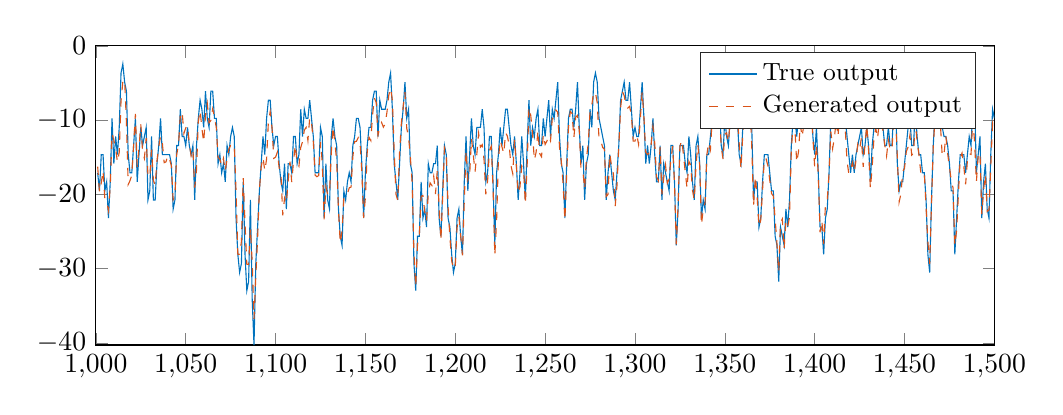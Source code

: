 % This file was created by matlab2tikz.
% Minimal pgfplots version: 1.3
%
\definecolor{mycolor1}{rgb}{0.0,0.447,0.741}%
\definecolor{mycolor2}{rgb}{0.85,0.325,0.098}%
%
\begin{tikzpicture}

\begin{axis}[%
width=11.411cm,
height=3.8cm,
at={(0cm,0cm)},
scale only axis,
xmin=1000,
xmax=1500,
ymin=-40.283,
ymax=0,
legend style={legend cell align=left,align=left,draw=white!15!black,font=\small}
]
\addplot [color=mycolor1,solid]
  table[row sep=crcr]{%
1001	-17.09\\
1002	-19.531\\
1003	-14.648\\
1004	-14.648\\
1005	-19.531\\
1006	-18.311\\
1007	-23.193\\
1008	-18.311\\
1009	-9.766\\
1010	-15.869\\
1011	-12.207\\
1012	-14.648\\
1013	-10.986\\
1014	-3.662\\
1015	-2.441\\
1016	-4.883\\
1017	-6.104\\
1018	-14.648\\
1019	-17.09\\
1020	-17.09\\
1021	-13.428\\
1022	-9.766\\
1023	-18.311\\
1024	-14.648\\
1025	-10.986\\
1026	-13.428\\
1027	-12.207\\
1028	-10.986\\
1029	-20.752\\
1030	-19.531\\
1031	-12.207\\
1032	-20.752\\
1033	-20.752\\
1034	-15.869\\
1035	-13.428\\
1036	-9.766\\
1037	-14.648\\
1038	-14.648\\
1039	-14.648\\
1040	-14.648\\
1041	-14.648\\
1042	-15.869\\
1043	-21.973\\
1044	-20.752\\
1045	-13.428\\
1046	-13.428\\
1047	-8.545\\
1048	-12.207\\
1049	-12.207\\
1050	-13.428\\
1051	-10.986\\
1052	-13.428\\
1053	-14.648\\
1054	-13.428\\
1055	-20.752\\
1056	-13.428\\
1057	-9.766\\
1058	-7.324\\
1059	-8.545\\
1060	-10.986\\
1061	-6.104\\
1062	-9.766\\
1063	-10.986\\
1064	-6.104\\
1065	-6.104\\
1066	-9.766\\
1067	-9.766\\
1068	-15.869\\
1069	-14.648\\
1070	-17.09\\
1071	-15.869\\
1072	-18.311\\
1073	-13.428\\
1074	-14.648\\
1075	-12.207\\
1076	-10.986\\
1077	-12.207\\
1078	-23.193\\
1079	-28.076\\
1080	-30.518\\
1081	-29.297\\
1082	-18.311\\
1083	-28.076\\
1084	-32.959\\
1085	-31.738\\
1086	-20.752\\
1087	-34.18\\
1088	-40.283\\
1089	-29.297\\
1090	-24.414\\
1091	-19.531\\
1092	-15.869\\
1093	-12.207\\
1094	-14.648\\
1095	-9.766\\
1096	-7.324\\
1097	-7.324\\
1098	-10.986\\
1099	-13.428\\
1100	-12.207\\
1101	-12.207\\
1102	-15.869\\
1103	-18.311\\
1104	-19.531\\
1105	-15.869\\
1106	-21.973\\
1107	-15.869\\
1108	-15.869\\
1109	-17.09\\
1110	-12.207\\
1111	-12.207\\
1112	-15.869\\
1113	-14.648\\
1114	-8.545\\
1115	-12.207\\
1116	-8.545\\
1117	-9.766\\
1118	-9.766\\
1119	-7.324\\
1120	-9.766\\
1121	-12.207\\
1122	-17.09\\
1123	-17.09\\
1124	-17.09\\
1125	-10.986\\
1126	-12.207\\
1127	-23.193\\
1128	-15.869\\
1129	-20.752\\
1130	-21.973\\
1131	-12.207\\
1132	-9.766\\
1133	-12.207\\
1134	-13.428\\
1135	-21.973\\
1136	-25.635\\
1137	-26.855\\
1138	-19.531\\
1139	-20.752\\
1140	-18.311\\
1141	-17.09\\
1142	-18.311\\
1143	-13.428\\
1144	-12.207\\
1145	-9.766\\
1146	-9.766\\
1147	-10.986\\
1148	-15.869\\
1149	-23.193\\
1150	-17.09\\
1151	-13.428\\
1152	-10.986\\
1153	-10.986\\
1154	-7.324\\
1155	-6.104\\
1156	-6.104\\
1157	-12.207\\
1158	-7.324\\
1159	-8.545\\
1160	-8.545\\
1161	-8.545\\
1162	-7.324\\
1163	-4.883\\
1164	-3.662\\
1165	-8.545\\
1166	-15.869\\
1167	-18.311\\
1168	-20.752\\
1169	-15.869\\
1170	-10.986\\
1171	-8.545\\
1172	-4.883\\
1173	-9.766\\
1174	-8.545\\
1175	-15.869\\
1176	-17.09\\
1177	-29.297\\
1178	-32.959\\
1179	-25.635\\
1180	-25.635\\
1181	-18.311\\
1182	-23.193\\
1183	-21.973\\
1184	-24.414\\
1185	-15.869\\
1186	-17.09\\
1187	-17.09\\
1188	-15.869\\
1189	-15.869\\
1190	-13.428\\
1191	-23.193\\
1192	-25.635\\
1193	-19.531\\
1194	-13.428\\
1195	-14.648\\
1196	-23.193\\
1197	-24.414\\
1198	-28.076\\
1199	-30.518\\
1200	-29.297\\
1201	-23.193\\
1202	-21.973\\
1203	-25.635\\
1204	-28.076\\
1205	-18.311\\
1206	-12.207\\
1207	-19.531\\
1208	-14.648\\
1209	-9.766\\
1210	-13.428\\
1211	-14.648\\
1212	-10.986\\
1213	-10.986\\
1214	-10.986\\
1215	-8.545\\
1216	-10.986\\
1217	-18.311\\
1218	-17.09\\
1219	-12.207\\
1220	-12.207\\
1221	-18.311\\
1222	-26.855\\
1223	-17.09\\
1224	-14.648\\
1225	-10.986\\
1226	-13.428\\
1227	-10.986\\
1228	-8.545\\
1229	-8.545\\
1230	-10.986\\
1231	-13.428\\
1232	-14.648\\
1233	-12.207\\
1234	-15.869\\
1235	-20.752\\
1236	-17.09\\
1237	-12.207\\
1238	-15.869\\
1239	-20.752\\
1240	-13.428\\
1241	-7.324\\
1242	-13.428\\
1243	-10.986\\
1244	-12.207\\
1245	-9.766\\
1246	-8.545\\
1247	-13.428\\
1248	-13.428\\
1249	-9.766\\
1250	-12.207\\
1251	-9.766\\
1252	-7.324\\
1253	-12.207\\
1254	-8.545\\
1255	-9.766\\
1256	-7.324\\
1257	-4.883\\
1258	-12.207\\
1259	-15.869\\
1260	-17.09\\
1261	-23.193\\
1262	-15.869\\
1263	-9.766\\
1264	-8.545\\
1265	-8.545\\
1266	-10.986\\
1267	-8.545\\
1268	-4.883\\
1269	-10.986\\
1270	-15.869\\
1271	-13.428\\
1272	-20.752\\
1273	-15.869\\
1274	-14.648\\
1275	-8.545\\
1276	-10.986\\
1277	-4.883\\
1278	-3.662\\
1279	-4.883\\
1280	-9.766\\
1281	-10.986\\
1282	-12.207\\
1283	-13.428\\
1284	-20.752\\
1285	-17.09\\
1286	-14.648\\
1287	-17.09\\
1288	-19.531\\
1289	-20.752\\
1290	-17.09\\
1291	-13.428\\
1292	-7.324\\
1293	-6.104\\
1294	-4.883\\
1295	-7.324\\
1296	-7.324\\
1297	-4.883\\
1298	-8.545\\
1299	-12.207\\
1300	-10.986\\
1301	-12.207\\
1302	-12.207\\
1303	-8.545\\
1304	-4.883\\
1305	-9.766\\
1306	-15.869\\
1307	-13.428\\
1308	-15.869\\
1309	-13.428\\
1310	-9.766\\
1311	-14.648\\
1312	-18.311\\
1313	-18.311\\
1314	-13.428\\
1315	-20.752\\
1316	-15.869\\
1317	-17.09\\
1318	-18.311\\
1319	-19.531\\
1320	-13.428\\
1321	-13.428\\
1322	-18.311\\
1323	-26.855\\
1324	-21.973\\
1325	-13.428\\
1326	-13.428\\
1327	-13.428\\
1328	-15.869\\
1329	-17.09\\
1330	-12.207\\
1331	-14.648\\
1332	-18.311\\
1333	-20.752\\
1334	-13.428\\
1335	-12.207\\
1336	-15.869\\
1337	-23.193\\
1338	-20.752\\
1339	-21.973\\
1340	-14.648\\
1341	-14.648\\
1342	-12.207\\
1343	-9.766\\
1344	-4.883\\
1345	-3.662\\
1346	-3.662\\
1347	-7.324\\
1348	-13.428\\
1349	-14.648\\
1350	-9.766\\
1351	-12.207\\
1352	-13.428\\
1353	-9.766\\
1354	-8.545\\
1355	-8.545\\
1356	-6.104\\
1357	-9.766\\
1358	-14.648\\
1359	-15.869\\
1360	-10.986\\
1361	-8.545\\
1362	-8.545\\
1363	-8.545\\
1364	-7.324\\
1365	-10.986\\
1366	-20.752\\
1367	-18.311\\
1368	-18.311\\
1369	-24.414\\
1370	-23.193\\
1371	-18.311\\
1372	-14.648\\
1373	-14.648\\
1374	-14.648\\
1375	-17.09\\
1376	-19.531\\
1377	-19.531\\
1378	-25.635\\
1379	-26.855\\
1380	-31.738\\
1381	-24.414\\
1382	-25.635\\
1383	-26.855\\
1384	-21.973\\
1385	-24.414\\
1386	-20.752\\
1387	-13.428\\
1388	-9.766\\
1389	-9.766\\
1390	-12.207\\
1391	-9.766\\
1392	-7.324\\
1393	-10.986\\
1394	-8.545\\
1395	-6.104\\
1396	-7.324\\
1397	-9.766\\
1398	-6.104\\
1399	-12.207\\
1400	-14.648\\
1401	-10.986\\
1402	-17.09\\
1403	-24.414\\
1404	-24.414\\
1405	-28.076\\
1406	-23.193\\
1407	-21.973\\
1408	-17.09\\
1409	-9.766\\
1410	-10.986\\
1411	-10.986\\
1412	-7.324\\
1413	-10.986\\
1414	-9.766\\
1415	-2.441\\
1416	-6.104\\
1417	-9.766\\
1418	-12.207\\
1419	-14.648\\
1420	-17.09\\
1421	-14.648\\
1422	-17.09\\
1423	-14.648\\
1424	-13.428\\
1425	-12.207\\
1426	-10.986\\
1427	-14.648\\
1428	-13.428\\
1429	-10.986\\
1430	-13.428\\
1431	-18.311\\
1432	-13.428\\
1433	-10.986\\
1434	-10.986\\
1435	-10.986\\
1436	-8.545\\
1437	-7.324\\
1438	-10.986\\
1439	-13.428\\
1440	-13.428\\
1441	-10.986\\
1442	-13.428\\
1443	-13.428\\
1444	-8.545\\
1445	-7.324\\
1446	-15.869\\
1447	-19.531\\
1448	-18.311\\
1449	-18.311\\
1450	-15.869\\
1451	-13.428\\
1452	-10.986\\
1453	-9.766\\
1454	-13.428\\
1455	-13.428\\
1456	-8.545\\
1457	-12.207\\
1458	-14.648\\
1459	-14.648\\
1460	-17.09\\
1461	-17.09\\
1462	-20.752\\
1463	-28.076\\
1464	-30.518\\
1465	-20.752\\
1466	-13.428\\
1467	-8.545\\
1468	-6.104\\
1469	-8.545\\
1470	-7.324\\
1471	-10.986\\
1472	-12.207\\
1473	-12.207\\
1474	-13.428\\
1475	-15.869\\
1476	-19.531\\
1477	-19.531\\
1478	-28.076\\
1479	-23.193\\
1480	-18.311\\
1481	-14.648\\
1482	-14.648\\
1483	-14.648\\
1484	-17.09\\
1485	-14.648\\
1486	-12.207\\
1487	-13.428\\
1488	-8.545\\
1489	-7.324\\
1490	-17.09\\
1491	-14.648\\
1492	-12.207\\
1493	-23.193\\
1494	-18.311\\
1495	-15.869\\
1496	-21.973\\
1497	-23.193\\
1498	-14.648\\
1499	-8.545\\
1500	-9.766\\
};
\addlegendentry{True output};

\addplot [color=mycolor2,dashed]
  table[row sep=crcr]{%
1001	-16.254\\
1002	-19.678\\
1003	-18.469\\
1004	-16.808\\
1005	-20.696\\
1006	-20.923\\
1007	-22.158\\
1008	-18.952\\
1009	-11.852\\
1010	-12.709\\
1011	-13.817\\
1012	-15.668\\
1013	-14.338\\
1014	-7.444\\
1015	-4.841\\
1016	-4.545\\
1017	-10.28\\
1018	-18.665\\
1019	-18.155\\
1020	-17.419\\
1021	-13.425\\
1022	-9.178\\
1023	-16.282\\
1024	-13.757\\
1025	-10.58\\
1026	-14.26\\
1027	-15.154\\
1028	-12.417\\
1029	-17.532\\
1030	-17.733\\
1031	-13.993\\
1032	-18.098\\
1033	-18.788\\
1034	-15.498\\
1035	-13.56\\
1036	-12.179\\
1037	-13.105\\
1038	-15.729\\
1039	-15.632\\
1040	-14.776\\
1041	-15.28\\
1042	-16.126\\
1043	-20.729\\
1044	-20.184\\
1045	-14.595\\
1046	-13.292\\
1047	-9.398\\
1048	-8.854\\
1049	-11.798\\
1050	-11.047\\
1051	-10.757\\
1052	-13.199\\
1053	-14.795\\
1054	-13.936\\
1055	-19.083\\
1056	-16.725\\
1057	-10.228\\
1058	-8.694\\
1059	-11.102\\
1060	-12.987\\
1061	-9.349\\
1062	-7.736\\
1063	-10.374\\
1064	-10.045\\
1065	-8.488\\
1066	-9.631\\
1067	-10.979\\
1068	-15.019\\
1069	-15.28\\
1070	-16.102\\
1071	-15.15\\
1072	-16.888\\
1073	-15.224\\
1074	-13.914\\
1075	-13.404\\
1076	-13.39\\
1077	-13.224\\
1078	-19.448\\
1079	-28.091\\
1080	-28.05\\
1081	-26.34\\
1082	-17.801\\
1083	-23.906\\
1084	-29.419\\
1085	-29.43\\
1086	-24.533\\
1087	-29.105\\
1088	-36.757\\
1089	-31.042\\
1090	-25.957\\
1091	-19.399\\
1092	-16.32\\
1093	-14.997\\
1094	-16.828\\
1095	-15.246\\
1096	-10.224\\
1097	-8.874\\
1098	-10.963\\
1099	-15.154\\
1100	-14.994\\
1101	-14.316\\
1102	-16.475\\
1103	-17.224\\
1104	-22.815\\
1105	-20.491\\
1106	-21.185\\
1107	-18.217\\
1108	-15.583\\
1109	-18.355\\
1110	-15.501\\
1111	-13.358\\
1112	-15.83\\
1113	-16.228\\
1114	-13.686\\
1115	-12.904\\
1116	-11.362\\
1117	-10.978\\
1118	-12.744\\
1119	-9.681\\
1120	-10.305\\
1121	-12.9\\
1122	-17.42\\
1123	-17.619\\
1124	-17.469\\
1125	-12.932\\
1126	-15.764\\
1127	-23.362\\
1128	-18.965\\
1129	-20.013\\
1130	-20.048\\
1131	-14.437\\
1132	-10.874\\
1133	-13.082\\
1134	-15.473\\
1135	-22.178\\
1136	-26.587\\
1137	-24.876\\
1138	-20.508\\
1139	-19.968\\
1140	-19.942\\
1141	-19.119\\
1142	-19.01\\
1143	-14.94\\
1144	-12.899\\
1145	-12.855\\
1146	-12.378\\
1147	-13.002\\
1148	-17.002\\
1149	-23.167\\
1150	-20.395\\
1151	-14.335\\
1152	-12.31\\
1153	-12.758\\
1154	-9.219\\
1155	-7.035\\
1156	-7.637\\
1157	-12.032\\
1158	-11.024\\
1159	-10.326\\
1160	-10.952\\
1161	-10.495\\
1162	-8.898\\
1163	-6.663\\
1164	-5.698\\
1165	-7.319\\
1166	-14.118\\
1167	-19.986\\
1168	-20.817\\
1169	-14.31\\
1170	-10.434\\
1171	-8.17\\
1172	-6.246\\
1173	-11.107\\
1174	-12.288\\
1175	-14.926\\
1176	-18.369\\
1177	-27.851\\
1178	-32.457\\
1179	-26.715\\
1180	-25.53\\
1181	-20.259\\
1182	-20.158\\
1183	-22.387\\
1184	-23.583\\
1185	-19.95\\
1186	-18.451\\
1187	-18.804\\
1188	-17.55\\
1189	-19.945\\
1190	-16.721\\
1191	-21.642\\
1192	-26.22\\
1193	-20.235\\
1194	-13.733\\
1195	-14.387\\
1196	-21.705\\
1197	-25.74\\
1198	-28.932\\
1199	-30.081\\
1200	-29.738\\
1201	-24.46\\
1202	-22.966\\
1203	-25.504\\
1204	-28.197\\
1205	-21.05\\
1206	-14.073\\
1207	-18.1\\
1208	-17.453\\
1209	-12.513\\
1210	-14.604\\
1211	-16.968\\
1212	-14.559\\
1213	-11.789\\
1214	-13.631\\
1215	-13.312\\
1216	-15.328\\
1217	-20.003\\
1218	-18.171\\
1219	-14.127\\
1220	-13.527\\
1221	-18.882\\
1222	-28.261\\
1223	-23.592\\
1224	-15.299\\
1225	-12.692\\
1226	-13.612\\
1227	-14.522\\
1228	-11.706\\
1229	-12.158\\
1230	-13.409\\
1231	-16.141\\
1232	-17.223\\
1233	-12.612\\
1234	-16.224\\
1235	-19.85\\
1236	-18.972\\
1237	-16.161\\
1238	-16.611\\
1239	-21.327\\
1240	-16.067\\
1241	-8.279\\
1242	-9.365\\
1243	-11.76\\
1244	-15.397\\
1245	-14.312\\
1246	-11.408\\
1247	-14.527\\
1248	-14.939\\
1249	-11.938\\
1250	-13.274\\
1251	-12.828\\
1252	-12.137\\
1253	-12.8\\
1254	-9.754\\
1255	-9.782\\
1256	-8.658\\
1257	-8.927\\
1258	-13.638\\
1259	-15.537\\
1260	-18.567\\
1261	-23.502\\
1262	-17.302\\
1263	-10.977\\
1264	-8.851\\
1265	-9.104\\
1266	-12.375\\
1267	-9.62\\
1268	-9.362\\
1269	-11.439\\
1270	-16.792\\
1271	-16.855\\
1272	-19.279\\
1273	-15.118\\
1274	-13.144\\
1275	-8.767\\
1276	-7.953\\
1277	-6.248\\
1278	-6.305\\
1279	-7.657\\
1280	-12.555\\
1281	-12.764\\
1282	-13.67\\
1283	-13.927\\
1284	-20.278\\
1285	-20.004\\
1286	-14.499\\
1287	-16.277\\
1288	-17.247\\
1289	-21.579\\
1290	-18.787\\
1291	-13.585\\
1292	-8.387\\
1293	-6.138\\
1294	-6.726\\
1295	-8.009\\
1296	-8.377\\
1297	-8.155\\
1298	-9.274\\
1299	-12.827\\
1300	-12.827\\
1301	-11.987\\
1302	-13.26\\
1303	-9.799\\
1304	-6.185\\
1305	-9.675\\
1306	-14.321\\
1307	-14.644\\
1308	-14.37\\
1309	-13.257\\
1310	-10.823\\
1311	-13.078\\
1312	-17.601\\
1313	-18.138\\
1314	-13.608\\
1315	-19.985\\
1316	-17.779\\
1317	-16.042\\
1318	-18.495\\
1319	-17.958\\
1320	-15.25\\
1321	-13.502\\
1322	-18.573\\
1323	-26.735\\
1324	-21.44\\
1325	-13.566\\
1326	-12.695\\
1327	-14.681\\
1328	-17.068\\
1329	-19.205\\
1330	-15.559\\
1331	-16.045\\
1332	-19.423\\
1333	-20.779\\
1334	-15.937\\
1335	-13.322\\
1336	-16.012\\
1337	-24.114\\
1338	-21.983\\
1339	-21.131\\
1340	-14.68\\
1341	-13.001\\
1342	-13.971\\
1343	-9.674\\
1344	-7.416\\
1345	-5.93\\
1346	-5.455\\
1347	-9.287\\
1348	-13.551\\
1349	-15.252\\
1350	-11.915\\
1351	-11.733\\
1352	-12.944\\
1353	-10.064\\
1354	-9.532\\
1355	-10.015\\
1356	-8.711\\
1357	-9.393\\
1358	-13.162\\
1359	-16.586\\
1360	-11.895\\
1361	-9.142\\
1362	-8.317\\
1363	-9.767\\
1364	-7.953\\
1365	-13.608\\
1366	-21.559\\
1367	-17.546\\
1368	-20.438\\
1369	-24.341\\
1370	-23.47\\
1371	-19.45\\
1372	-15.114\\
1373	-15.226\\
1374	-16.18\\
1375	-18.095\\
1376	-19.895\\
1377	-20.222\\
1378	-23.321\\
1379	-26.566\\
1380	-30.431\\
1381	-23.775\\
1382	-23.301\\
1383	-27.341\\
1384	-23.578\\
1385	-24.334\\
1386	-23.067\\
1387	-14.184\\
1388	-10.309\\
1389	-11.135\\
1390	-15.714\\
1391	-14.259\\
1392	-10.556\\
1393	-12.262\\
1394	-10.543\\
1395	-8.427\\
1396	-9.508\\
1397	-10.518\\
1398	-8.903\\
1399	-12.286\\
1400	-16.302\\
1401	-13.315\\
1402	-17.305\\
1403	-25.098\\
1404	-23.515\\
1405	-26.686\\
1406	-21.324\\
1407	-20.789\\
1408	-17.126\\
1409	-11.525\\
1410	-13.825\\
1411	-12.315\\
1412	-10.001\\
1413	-12.203\\
1414	-8.788\\
1415	-6.148\\
1416	-6.771\\
1417	-11.026\\
1418	-15.491\\
1419	-17.216\\
1420	-16.782\\
1421	-15.735\\
1422	-16.971\\
1423	-15.425\\
1424	-13.251\\
1425	-13.945\\
1426	-12.41\\
1427	-16.307\\
1428	-13.163\\
1429	-10.708\\
1430	-14.098\\
1431	-19.211\\
1432	-16.323\\
1433	-12.339\\
1434	-11.115\\
1435	-12.483\\
1436	-10.052\\
1437	-9.035\\
1438	-11.499\\
1439	-13.335\\
1440	-14.852\\
1441	-12.634\\
1442	-13.98\\
1443	-14.072\\
1444	-9.917\\
1445	-9.371\\
1446	-14.994\\
1447	-21.031\\
1448	-19.953\\
1449	-16.95\\
1450	-16.482\\
1451	-14.227\\
1452	-13.631\\
1453	-12.047\\
1454	-14.713\\
1455	-14.441\\
1456	-10.263\\
1457	-12.851\\
1458	-14.565\\
1459	-16.97\\
1460	-17.367\\
1461	-17.074\\
1462	-21.784\\
1463	-26.372\\
1464	-29.374\\
1465	-21.424\\
1466	-13.437\\
1467	-9.792\\
1468	-7.234\\
1469	-9.585\\
1470	-10.683\\
1471	-14.881\\
1472	-14.522\\
1473	-12.127\\
1474	-14.502\\
1475	-16.374\\
1476	-18.065\\
1477	-19.12\\
1478	-26.869\\
1479	-24.869\\
1480	-19.941\\
1481	-15.099\\
1482	-14.437\\
1483	-16.257\\
1484	-18.663\\
1485	-15.438\\
1486	-14.531\\
1487	-14.625\\
1488	-9.929\\
1489	-12.961\\
1490	-18.316\\
1491	-14.778\\
1492	-14.33\\
1493	-22.643\\
1494	-19.406\\
1495	-17.311\\
1496	-22.302\\
1497	-22.085\\
1498	-16.26\\
1499	-10.411\\
1500	-11.379\\
};
\addlegendentry{Generated output};

\end{axis}
\end{tikzpicture}%